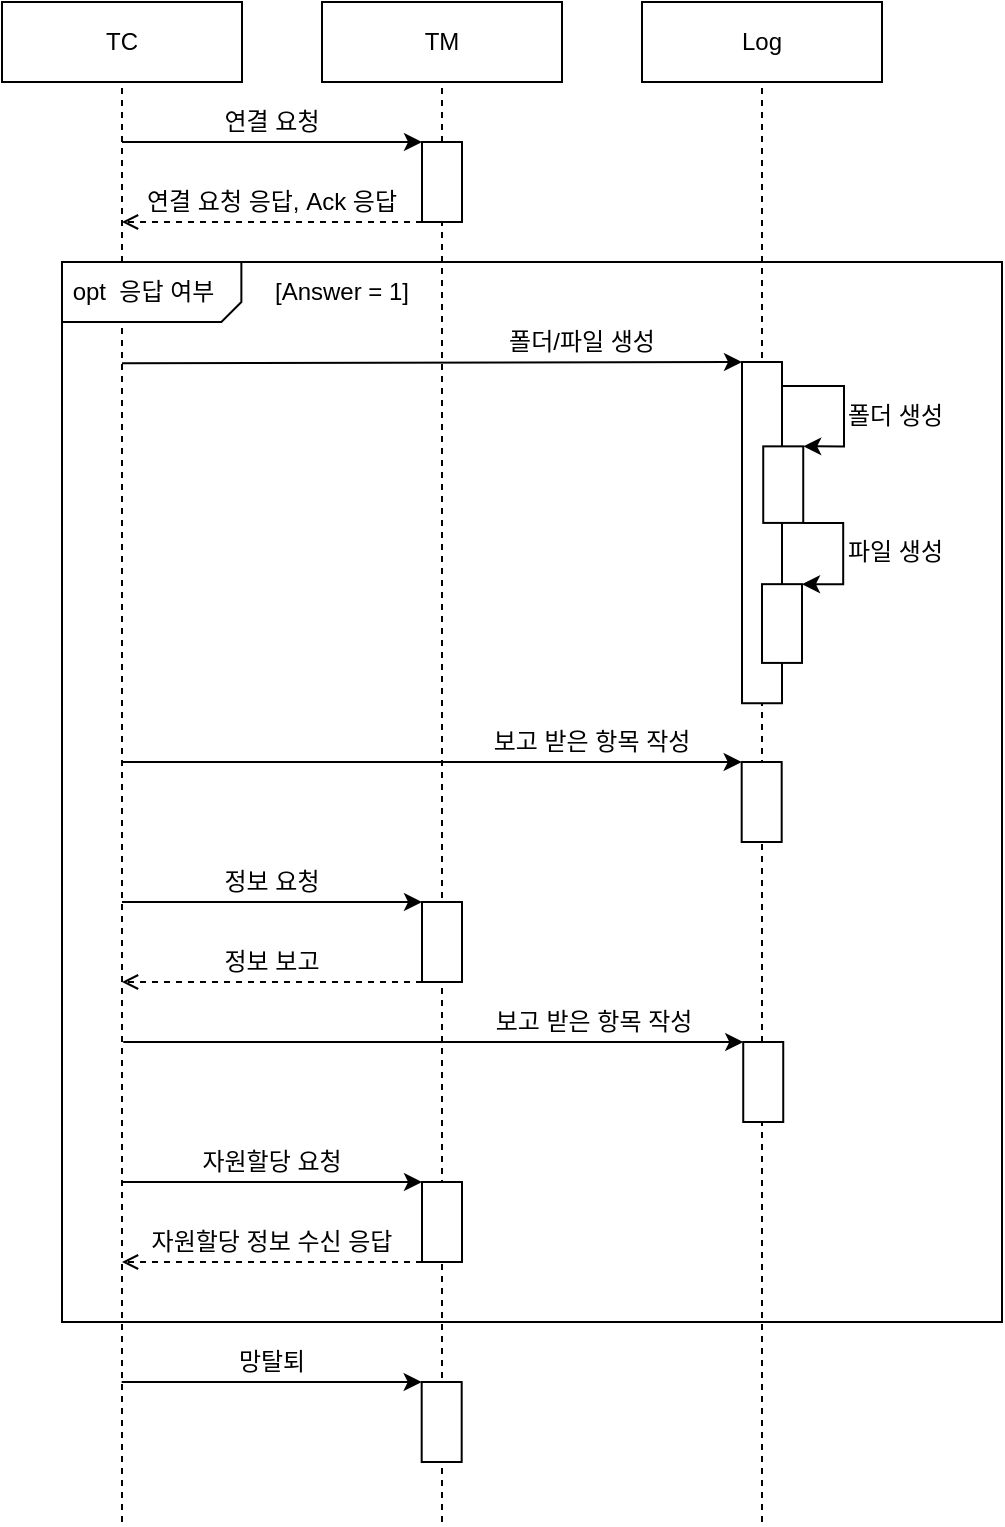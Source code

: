 <mxfile version="16.6.2" type="github">
  <diagram id="s1FKZSGexTSratax09iy" name="Page-1">
    <mxGraphModel dx="1422" dy="762" grid="1" gridSize="10" guides="1" tooltips="1" connect="1" arrows="1" fold="1" page="1" pageScale="1" pageWidth="827" pageHeight="1169" math="0" shadow="0">
      <root>
        <mxCell id="0" />
        <mxCell id="1" parent="0" />
        <mxCell id="IlUTaZ7XPy5xO658nbfU-30" value="" style="rounded=0;whiteSpace=wrap;html=1;labelBackgroundColor=default;fillColor=none;" parent="1" vertex="1">
          <mxGeometry x="110" y="210" width="470" height="530" as="geometry" />
        </mxCell>
        <mxCell id="IlUTaZ7XPy5xO658nbfU-3" value="" style="endArrow=none;dashed=1;html=1;rounded=0;entryX=0.5;entryY=1;entryDx=0;entryDy=0;" parent="1" target="IlUTaZ7XPy5xO658nbfU-1" edge="1">
          <mxGeometry width="50" height="50" relative="1" as="geometry">
            <mxPoint x="140" y="840" as="sourcePoint" />
            <mxPoint x="280" y="260" as="targetPoint" />
          </mxGeometry>
        </mxCell>
        <mxCell id="IlUTaZ7XPy5xO658nbfU-16" value="" style="endArrow=none;dashed=1;html=1;rounded=0;entryX=0.5;entryY=1;entryDx=0;entryDy=0;" parent="1" target="IlUTaZ7XPy5xO658nbfU-2" edge="1">
          <mxGeometry width="50" height="50" relative="1" as="geometry">
            <mxPoint x="300" y="840" as="sourcePoint" />
            <mxPoint x="280" y="250" as="targetPoint" />
          </mxGeometry>
        </mxCell>
        <mxCell id="IlUTaZ7XPy5xO658nbfU-1" value="TC" style="rounded=0;whiteSpace=wrap;html=1;" parent="1" vertex="1">
          <mxGeometry x="80" y="80" width="120" height="40" as="geometry" />
        </mxCell>
        <mxCell id="IlUTaZ7XPy5xO658nbfU-2" value="TM" style="rounded=0;whiteSpace=wrap;html=1;" parent="1" vertex="1">
          <mxGeometry x="240" y="80" width="120" height="40" as="geometry" />
        </mxCell>
        <mxCell id="IlUTaZ7XPy5xO658nbfU-31" style="edgeStyle=orthogonalEdgeStyle;rounded=0;orthogonalLoop=1;jettySize=auto;html=1;entryX=1;entryY=0;entryDx=0;entryDy=0;endArrow=classic;endFill=1;" parent="1" source="IlUTaZ7XPy5xO658nbfU-33" target="IlUTaZ7XPy5xO658nbfU-5" edge="1">
          <mxGeometry relative="1" as="geometry">
            <mxPoint x="470.62" y="269.835" as="sourcePoint" />
            <Array as="points">
              <mxPoint x="501" y="272" />
              <mxPoint x="501" y="302" />
            </Array>
          </mxGeometry>
        </mxCell>
        <mxCell id="IlUTaZ7XPy5xO658nbfU-35" style="edgeStyle=orthogonalEdgeStyle;rounded=0;orthogonalLoop=1;jettySize=auto;html=1;exitX=1;exitY=1;exitDx=0;exitDy=0;entryX=1;entryY=0;entryDx=0;entryDy=0;endArrow=classic;endFill=1;labelBackgroundColor=none;" parent="1" target="IlUTaZ7XPy5xO658nbfU-32" edge="1">
          <mxGeometry relative="1" as="geometry">
            <mxPoint x="480.62" y="340.46" as="sourcePoint" />
            <Array as="points">
              <mxPoint x="500.62" y="340.08" />
              <mxPoint x="500.62" y="371.08" />
            </Array>
          </mxGeometry>
        </mxCell>
        <mxCell id="IlUTaZ7XPy5xO658nbfU-11" value="" style="endArrow=classic;html=1;rounded=0;entryX=0;entryY=0;entryDx=0;entryDy=0;" parent="1" target="IlUTaZ7XPy5xO658nbfU-14" edge="1">
          <mxGeometry width="50" height="50" relative="1" as="geometry">
            <mxPoint x="140" y="150" as="sourcePoint" />
            <mxPoint x="280" y="150" as="targetPoint" />
          </mxGeometry>
        </mxCell>
        <mxCell id="IlUTaZ7XPy5xO658nbfU-12" value="연결 요청" style="text;html=1;strokeColor=none;fillColor=none;align=center;verticalAlign=middle;whiteSpace=wrap;rounded=0;" parent="1" vertex="1">
          <mxGeometry x="140" y="130" width="150" height="20" as="geometry" />
        </mxCell>
        <mxCell id="IlUTaZ7XPy5xO658nbfU-14" value="" style="rounded=0;whiteSpace=wrap;html=1;" parent="1" vertex="1">
          <mxGeometry x="290" y="150" width="20" height="40" as="geometry" />
        </mxCell>
        <mxCell id="IlUTaZ7XPy5xO658nbfU-17" value="" style="endArrow=open;dashed=1;html=1;rounded=0;endFill=0;exitX=0;exitY=1;exitDx=0;exitDy=0;" parent="1" source="IlUTaZ7XPy5xO658nbfU-14" edge="1">
          <mxGeometry width="50" height="50" relative="1" as="geometry">
            <mxPoint x="230" y="310" as="sourcePoint" />
            <mxPoint x="140" y="190" as="targetPoint" />
          </mxGeometry>
        </mxCell>
        <mxCell id="IlUTaZ7XPy5xO658nbfU-18" value="연결 요청 응답, Ack 응답" style="text;html=1;strokeColor=none;fillColor=none;align=center;verticalAlign=middle;whiteSpace=wrap;rounded=0;" parent="1" vertex="1">
          <mxGeometry x="140" y="170" width="150" height="20" as="geometry" />
        </mxCell>
        <mxCell id="IlUTaZ7XPy5xO658nbfU-19" value="" style="shape=card;whiteSpace=wrap;html=1;rotation=90;size=10;flipH=1;" parent="1" vertex="1">
          <mxGeometry x="139.84" y="180.15" width="30" height="89.69" as="geometry" />
        </mxCell>
        <mxCell id="IlUTaZ7XPy5xO658nbfU-28" value="&amp;nbsp;opt&amp;nbsp; 응답 여부" style="text;html=1;strokeColor=none;fillColor=none;align=left;verticalAlign=middle;whiteSpace=wrap;rounded=0;labelBackgroundColor=#FFFFFF;" parent="1" vertex="1">
          <mxGeometry x="110" y="210" width="90" height="30" as="geometry" />
        </mxCell>
        <mxCell id="IlUTaZ7XPy5xO658nbfU-36" value="폴더 생성" style="text;html=1;strokeColor=none;fillColor=none;align=left;verticalAlign=middle;whiteSpace=wrap;rounded=0;labelBackgroundColor=none;" parent="1" vertex="1">
          <mxGeometry x="500.62" y="272.18" width="60" height="30" as="geometry" />
        </mxCell>
        <mxCell id="IlUTaZ7XPy5xO658nbfU-37" value="파일&amp;nbsp;생성" style="text;html=1;strokeColor=none;fillColor=none;align=left;verticalAlign=middle;whiteSpace=wrap;rounded=0;labelBackgroundColor=none;labelBorderColor=none;" parent="1" vertex="1">
          <mxGeometry x="500.62" y="340.46" width="60" height="30" as="geometry" />
        </mxCell>
        <mxCell id="IlUTaZ7XPy5xO658nbfU-38" value="" style="endArrow=classic;html=1;rounded=0;entryX=0;entryY=0;entryDx=0;entryDy=0;" parent="1" target="IlUTaZ7XPy5xO658nbfU-40" edge="1">
          <mxGeometry width="50" height="50" relative="1" as="geometry">
            <mxPoint x="140" y="530" as="sourcePoint" />
            <mxPoint x="280" y="530" as="targetPoint" />
          </mxGeometry>
        </mxCell>
        <mxCell id="IlUTaZ7XPy5xO658nbfU-39" value="정보 요청" style="text;html=1;strokeColor=none;fillColor=none;align=center;verticalAlign=middle;whiteSpace=wrap;rounded=0;" parent="1" vertex="1">
          <mxGeometry x="140" y="510" width="150" height="20" as="geometry" />
        </mxCell>
        <mxCell id="IlUTaZ7XPy5xO658nbfU-40" value="" style="rounded=0;whiteSpace=wrap;html=1;" parent="1" vertex="1">
          <mxGeometry x="290" y="530" width="20" height="40" as="geometry" />
        </mxCell>
        <mxCell id="IlUTaZ7XPy5xO658nbfU-41" value="" style="endArrow=open;dashed=1;html=1;rounded=0;endFill=0;exitX=0;exitY=1;exitDx=0;exitDy=0;" parent="1" source="IlUTaZ7XPy5xO658nbfU-40" edge="1">
          <mxGeometry width="50" height="50" relative="1" as="geometry">
            <mxPoint x="230" y="690" as="sourcePoint" />
            <mxPoint x="140" y="570" as="targetPoint" />
          </mxGeometry>
        </mxCell>
        <mxCell id="IlUTaZ7XPy5xO658nbfU-42" value="정보 보고" style="text;html=1;strokeColor=none;fillColor=none;align=center;verticalAlign=middle;whiteSpace=wrap;rounded=0;" parent="1" vertex="1">
          <mxGeometry x="140" y="550" width="150" height="20" as="geometry" />
        </mxCell>
        <mxCell id="IlUTaZ7XPy5xO658nbfU-43" value="" style="endArrow=classic;html=1;rounded=0;entryX=0;entryY=0;entryDx=0;entryDy=0;" parent="1" target="IlUTaZ7XPy5xO658nbfU-45" edge="1">
          <mxGeometry width="50" height="50" relative="1" as="geometry">
            <mxPoint x="139.84" y="770" as="sourcePoint" />
            <mxPoint x="279.84" y="770" as="targetPoint" />
          </mxGeometry>
        </mxCell>
        <mxCell id="IlUTaZ7XPy5xO658nbfU-44" value="망탈퇴" style="text;html=1;strokeColor=none;fillColor=none;align=center;verticalAlign=middle;whiteSpace=wrap;rounded=0;" parent="1" vertex="1">
          <mxGeometry x="139.84" y="750" width="150" height="20" as="geometry" />
        </mxCell>
        <mxCell id="IlUTaZ7XPy5xO658nbfU-45" value="" style="rounded=0;whiteSpace=wrap;html=1;" parent="1" vertex="1">
          <mxGeometry x="289.84" y="770" width="20" height="40" as="geometry" />
        </mxCell>
        <mxCell id="IlUTaZ7XPy5xO658nbfU-48" value="Log" style="rounded=0;whiteSpace=wrap;html=1;" parent="1" vertex="1">
          <mxGeometry x="400" y="80" width="120" height="40" as="geometry" />
        </mxCell>
        <mxCell id="IlUTaZ7XPy5xO658nbfU-49" value="" style="endArrow=none;dashed=1;html=1;rounded=0;entryX=0.5;entryY=1;entryDx=0;entryDy=0;" parent="1" target="IlUTaZ7XPy5xO658nbfU-48" edge="1">
          <mxGeometry width="50" height="50" relative="1" as="geometry">
            <mxPoint x="460" y="840" as="sourcePoint" />
            <mxPoint x="630" y="310" as="targetPoint" />
          </mxGeometry>
        </mxCell>
        <mxCell id="IlUTaZ7XPy5xO658nbfU-53" value="" style="endArrow=classic;html=1;rounded=0;entryX=0;entryY=0;entryDx=0;entryDy=0;" parent="1" target="IlUTaZ7XPy5xO658nbfU-33" edge="1">
          <mxGeometry width="50" height="50" relative="1" as="geometry">
            <mxPoint x="140" y="260.62" as="sourcePoint" />
            <mxPoint x="440" y="380.62" as="targetPoint" />
          </mxGeometry>
        </mxCell>
        <mxCell id="IlUTaZ7XPy5xO658nbfU-55" value="폴더/파일 생성" style="text;html=1;strokeColor=none;fillColor=none;align=center;verticalAlign=middle;whiteSpace=wrap;rounded=0;labelBackgroundColor=none;labelBorderColor=none;" parent="1" vertex="1">
          <mxGeometry x="300" y="240" width="140" height="20" as="geometry" />
        </mxCell>
        <mxCell id="IlUTaZ7XPy5xO658nbfU-56" value="[Answer = 1]" style="text;html=1;strokeColor=none;fillColor=none;align=center;verticalAlign=middle;whiteSpace=wrap;rounded=0;labelBackgroundColor=none;labelBorderColor=none;" parent="1" vertex="1">
          <mxGeometry x="200" y="214.99" width="100" height="20" as="geometry" />
        </mxCell>
        <mxCell id="IlUTaZ7XPy5xO658nbfU-57" value="" style="endArrow=classic;html=1;rounded=0;entryX=0;entryY=0;entryDx=0;entryDy=0;" parent="1" target="IlUTaZ7XPy5xO658nbfU-59" edge="1">
          <mxGeometry width="50" height="50" relative="1" as="geometry">
            <mxPoint x="139.84" y="460" as="sourcePoint" />
            <mxPoint x="439.84" y="460" as="targetPoint" />
          </mxGeometry>
        </mxCell>
        <mxCell id="IlUTaZ7XPy5xO658nbfU-58" value="보고 받은 항목 작성" style="text;html=1;strokeColor=none;fillColor=none;align=center;verticalAlign=middle;whiteSpace=wrap;rounded=0;" parent="1" vertex="1">
          <mxGeometry x="299.84" y="440" width="150" height="20" as="geometry" />
        </mxCell>
        <mxCell id="IlUTaZ7XPy5xO658nbfU-59" value="" style="rounded=0;whiteSpace=wrap;html=1;" parent="1" vertex="1">
          <mxGeometry x="449.84" y="460" width="20" height="40" as="geometry" />
        </mxCell>
        <mxCell id="IlUTaZ7XPy5xO658nbfU-60" value="" style="endArrow=classic;html=1;rounded=0;entryX=0;entryY=0;entryDx=0;entryDy=0;" parent="1" target="IlUTaZ7XPy5xO658nbfU-62" edge="1">
          <mxGeometry width="50" height="50" relative="1" as="geometry">
            <mxPoint x="140.62" y="600" as="sourcePoint" />
            <mxPoint x="440.62" y="600" as="targetPoint" />
          </mxGeometry>
        </mxCell>
        <mxCell id="IlUTaZ7XPy5xO658nbfU-61" value="보고 받은 항목 작성" style="text;html=1;strokeColor=none;fillColor=none;align=center;verticalAlign=middle;whiteSpace=wrap;rounded=0;" parent="1" vertex="1">
          <mxGeometry x="300.62" y="580" width="150" height="20" as="geometry" />
        </mxCell>
        <mxCell id="IlUTaZ7XPy5xO658nbfU-62" value="" style="rounded=0;whiteSpace=wrap;html=1;" parent="1" vertex="1">
          <mxGeometry x="450.62" y="600" width="20" height="40" as="geometry" />
        </mxCell>
        <mxCell id="IlUTaZ7XPy5xO658nbfU-63" value="" style="endArrow=classic;html=1;rounded=0;entryX=0;entryY=0;entryDx=0;entryDy=0;" parent="1" target="IlUTaZ7XPy5xO658nbfU-65" edge="1">
          <mxGeometry width="50" height="50" relative="1" as="geometry">
            <mxPoint x="140" y="670" as="sourcePoint" />
            <mxPoint x="280" y="670" as="targetPoint" />
          </mxGeometry>
        </mxCell>
        <mxCell id="IlUTaZ7XPy5xO658nbfU-64" value="자원할당 요청" style="text;html=1;strokeColor=none;fillColor=none;align=center;verticalAlign=middle;whiteSpace=wrap;rounded=0;" parent="1" vertex="1">
          <mxGeometry x="140" y="650" width="150" height="20" as="geometry" />
        </mxCell>
        <mxCell id="IlUTaZ7XPy5xO658nbfU-65" value="" style="rounded=0;whiteSpace=wrap;html=1;" parent="1" vertex="1">
          <mxGeometry x="290" y="670" width="20" height="40" as="geometry" />
        </mxCell>
        <mxCell id="IlUTaZ7XPy5xO658nbfU-66" value="" style="endArrow=open;dashed=1;html=1;rounded=0;endFill=0;exitX=0;exitY=1;exitDx=0;exitDy=0;" parent="1" source="IlUTaZ7XPy5xO658nbfU-65" edge="1">
          <mxGeometry width="50" height="50" relative="1" as="geometry">
            <mxPoint x="230" y="830" as="sourcePoint" />
            <mxPoint x="140" y="710" as="targetPoint" />
          </mxGeometry>
        </mxCell>
        <mxCell id="IlUTaZ7XPy5xO658nbfU-67" value="자원할당 정보 수신 응답" style="text;html=1;strokeColor=none;fillColor=none;align=center;verticalAlign=middle;whiteSpace=wrap;rounded=0;" parent="1" vertex="1">
          <mxGeometry x="140" y="690" width="150" height="20" as="geometry" />
        </mxCell>
        <mxCell id="IlUTaZ7XPy5xO658nbfU-33" value="" style="rounded=0;whiteSpace=wrap;html=1;labelBackgroundColor=default;fillColor=default;" parent="1" vertex="1">
          <mxGeometry x="450" y="260" width="20" height="170.62" as="geometry" />
        </mxCell>
        <mxCell id="IlUTaZ7XPy5xO658nbfU-5" value="" style="rounded=0;whiteSpace=wrap;html=1;" parent="1" vertex="1">
          <mxGeometry x="460.62" y="302.18" width="20" height="38.28" as="geometry" />
        </mxCell>
        <mxCell id="IlUTaZ7XPy5xO658nbfU-32" value="" style="rounded=0;whiteSpace=wrap;html=1;" parent="1" vertex="1">
          <mxGeometry x="460" y="371.08" width="20" height="39.38" as="geometry" />
        </mxCell>
      </root>
    </mxGraphModel>
  </diagram>
</mxfile>
